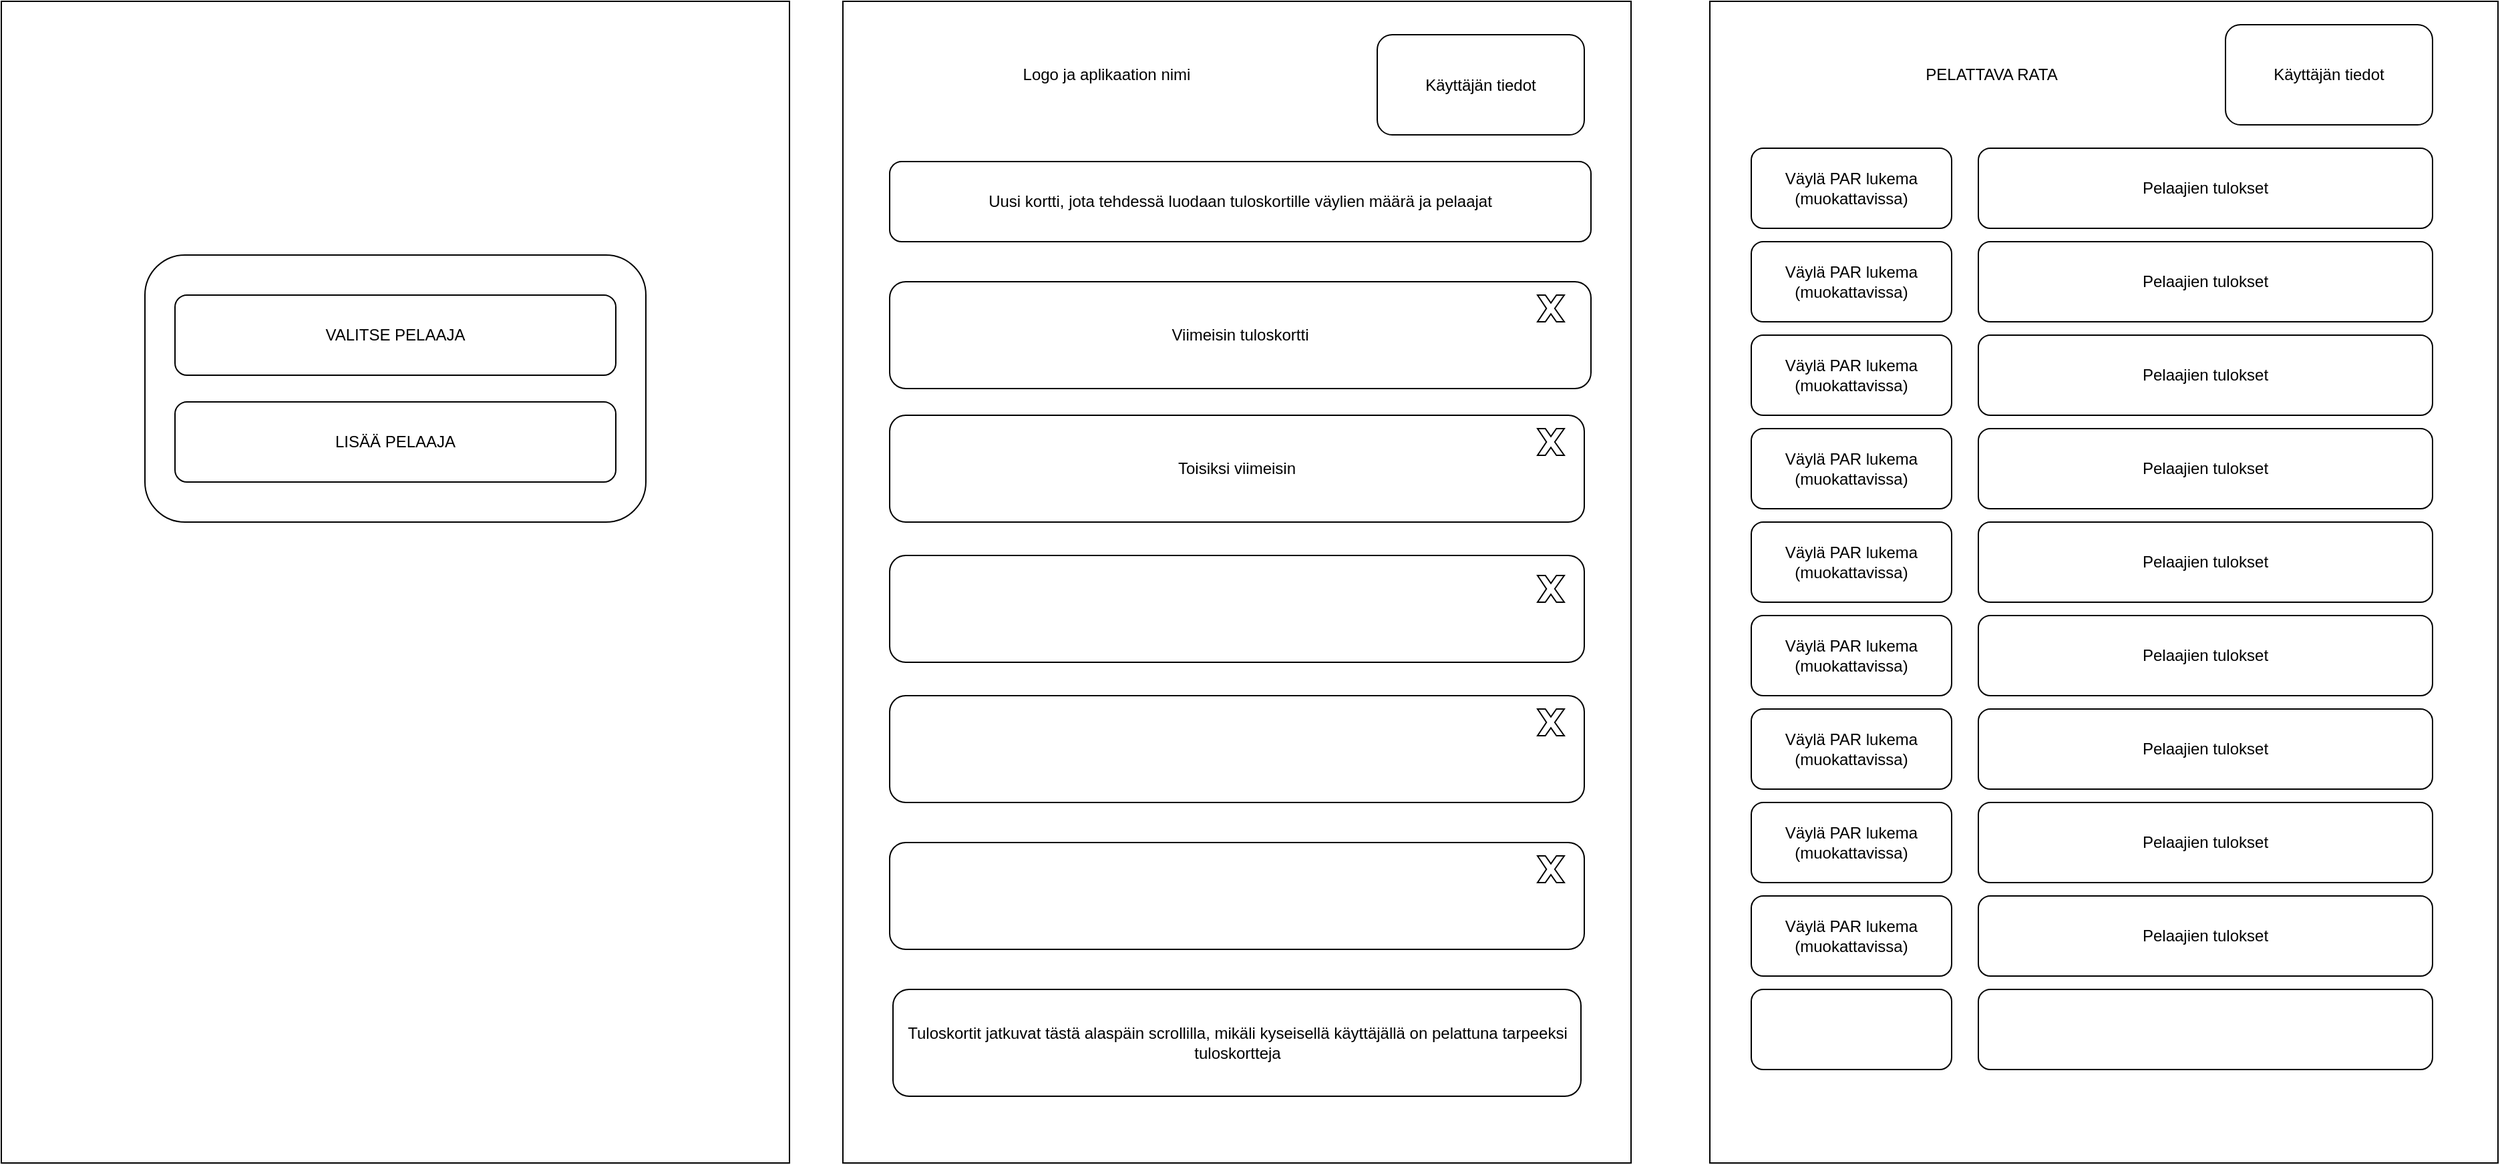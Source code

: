 <mxfile version="19.0.0" type="device"><diagram id="yzdWAdvqLpeKq6lkReew" name="Page-1"><mxGraphModel dx="3716" dy="1112" grid="1" gridSize="10" guides="1" tooltips="1" connect="1" arrows="1" fold="1" page="1" pageScale="1" pageWidth="827" pageHeight="1169" math="0" shadow="0"><root><mxCell id="0"/><mxCell id="1" parent="0"/><mxCell id="kBzCGSJK54JQsBDV2tEH-1" value="" style="rounded=0;whiteSpace=wrap;html=1;" vertex="1" parent="1"><mxGeometry x="-530" y="130" width="590" height="870" as="geometry"/></mxCell><mxCell id="kBzCGSJK54JQsBDV2tEH-8" value="Käyttäjän tiedot" style="rounded=1;whiteSpace=wrap;html=1;" vertex="1" parent="1"><mxGeometry x="-130" y="155" width="155" height="75" as="geometry"/></mxCell><mxCell id="kBzCGSJK54JQsBDV2tEH-9" value="Uusi kortti, jota tehdessä luodaan tuloskortille väylien määrä ja pelaajat" style="rounded=1;whiteSpace=wrap;html=1;" vertex="1" parent="1"><mxGeometry x="-495" y="250" width="525" height="60" as="geometry"/></mxCell><mxCell id="kBzCGSJK54JQsBDV2tEH-10" value="Viimeisin tuloskortti" style="rounded=1;whiteSpace=wrap;html=1;" vertex="1" parent="1"><mxGeometry x="-495" y="340" width="525" height="80" as="geometry"/></mxCell><mxCell id="kBzCGSJK54JQsBDV2tEH-11" value="Toisiksi viimeisin" style="rounded=1;whiteSpace=wrap;html=1;" vertex="1" parent="1"><mxGeometry x="-495" y="440" width="520" height="80" as="geometry"/></mxCell><mxCell id="kBzCGSJK54JQsBDV2tEH-12" value="" style="rounded=1;whiteSpace=wrap;html=1;" vertex="1" parent="1"><mxGeometry x="-495" y="545" width="520" height="80" as="geometry"/></mxCell><mxCell id="kBzCGSJK54JQsBDV2tEH-13" value="" style="rounded=1;whiteSpace=wrap;html=1;" vertex="1" parent="1"><mxGeometry x="-495" y="650" width="520" height="80" as="geometry"/></mxCell><mxCell id="kBzCGSJK54JQsBDV2tEH-14" value="" style="rounded=1;whiteSpace=wrap;html=1;" vertex="1" parent="1"><mxGeometry x="-495" y="760" width="520" height="80" as="geometry"/></mxCell><mxCell id="kBzCGSJK54JQsBDV2tEH-15" value="Tuloskortit jatkuvat tästä alaspäin scrollilla, mikäli kyseisellä käyttäjällä on pelattuna tarpeeksi tuloskortteja" style="rounded=1;whiteSpace=wrap;html=1;" vertex="1" parent="1"><mxGeometry x="-492.5" y="870" width="515" height="80" as="geometry"/></mxCell><mxCell id="kBzCGSJK54JQsBDV2tEH-17" value="" style="rounded=0;whiteSpace=wrap;html=1;" vertex="1" parent="1"><mxGeometry x="119" y="130" width="590" height="870" as="geometry"/></mxCell><mxCell id="kBzCGSJK54JQsBDV2tEH-20" value="" style="rounded=0;whiteSpace=wrap;html=1;" vertex="1" parent="1"><mxGeometry x="-1160" y="130" width="590" height="870" as="geometry"/></mxCell><mxCell id="kBzCGSJK54JQsBDV2tEH-22" value="" style="rounded=1;whiteSpace=wrap;html=1;" vertex="1" parent="1"><mxGeometry x="-1052.5" y="320" width="375" height="200" as="geometry"/></mxCell><mxCell id="kBzCGSJK54JQsBDV2tEH-27" value="Logo ja aplikaation nimi" style="text;html=1;strokeColor=none;fillColor=none;align=center;verticalAlign=middle;whiteSpace=wrap;rounded=0;" vertex="1" parent="1"><mxGeometry x="-420" y="170" width="175" height="30" as="geometry"/></mxCell><mxCell id="kBzCGSJK54JQsBDV2tEH-28" style="edgeStyle=orthogonalEdgeStyle;rounded=0;orthogonalLoop=1;jettySize=auto;html=1;exitX=0.5;exitY=1;exitDx=0;exitDy=0;" edge="1" parent="1" source="kBzCGSJK54JQsBDV2tEH-27" target="kBzCGSJK54JQsBDV2tEH-27"><mxGeometry relative="1" as="geometry"/></mxCell><mxCell id="kBzCGSJK54JQsBDV2tEH-29" value="Käyttäjän tiedot" style="rounded=1;whiteSpace=wrap;html=1;" vertex="1" parent="1"><mxGeometry x="505" y="147.5" width="155" height="75" as="geometry"/></mxCell><mxCell id="kBzCGSJK54JQsBDV2tEH-30" value="PELATTAVA RATA" style="text;html=1;strokeColor=none;fillColor=none;align=center;verticalAlign=middle;whiteSpace=wrap;rounded=0;" vertex="1" parent="1"><mxGeometry x="220" y="170" width="220" height="30" as="geometry"/></mxCell><mxCell id="kBzCGSJK54JQsBDV2tEH-35" value="Väylä PAR lukema (muokattavissa)" style="rounded=1;whiteSpace=wrap;html=1;" vertex="1" parent="1"><mxGeometry x="150" y="310" width="150" height="60" as="geometry"/></mxCell><mxCell id="kBzCGSJK54JQsBDV2tEH-36" value="Pelaajien tulokset" style="rounded=1;whiteSpace=wrap;html=1;" vertex="1" parent="1"><mxGeometry x="320" y="310" width="340" height="60" as="geometry"/></mxCell><mxCell id="kBzCGSJK54JQsBDV2tEH-37" value="Väylä PAR lukema (muokattavissa)" style="rounded=1;whiteSpace=wrap;html=1;" vertex="1" parent="1"><mxGeometry x="150" y="380" width="150" height="60" as="geometry"/></mxCell><mxCell id="kBzCGSJK54JQsBDV2tEH-38" value="Pelaajien tulokset" style="rounded=1;whiteSpace=wrap;html=1;" vertex="1" parent="1"><mxGeometry x="320" y="380" width="340" height="60" as="geometry"/></mxCell><mxCell id="kBzCGSJK54JQsBDV2tEH-39" value="Väylä PAR lukema (muokattavissa)" style="rounded=1;whiteSpace=wrap;html=1;" vertex="1" parent="1"><mxGeometry x="150" y="450" width="150" height="60" as="geometry"/></mxCell><mxCell id="kBzCGSJK54JQsBDV2tEH-40" value="Pelaajien tulokset" style="rounded=1;whiteSpace=wrap;html=1;" vertex="1" parent="1"><mxGeometry x="320" y="450" width="340" height="60" as="geometry"/></mxCell><mxCell id="kBzCGSJK54JQsBDV2tEH-41" value="Väylä PAR lukema (muokattavissa)" style="rounded=1;whiteSpace=wrap;html=1;" vertex="1" parent="1"><mxGeometry x="150" y="520" width="150" height="60" as="geometry"/></mxCell><mxCell id="kBzCGSJK54JQsBDV2tEH-42" value="Pelaajien tulokset" style="rounded=1;whiteSpace=wrap;html=1;" vertex="1" parent="1"><mxGeometry x="320" y="520" width="340" height="60" as="geometry"/></mxCell><mxCell id="kBzCGSJK54JQsBDV2tEH-43" value="Väylä PAR lukema (muokattavissa)" style="rounded=1;whiteSpace=wrap;html=1;" vertex="1" parent="1"><mxGeometry x="150" y="590" width="150" height="60" as="geometry"/></mxCell><mxCell id="kBzCGSJK54JQsBDV2tEH-44" value="Pelaajien tulokset" style="rounded=1;whiteSpace=wrap;html=1;" vertex="1" parent="1"><mxGeometry x="320" y="590" width="340" height="60" as="geometry"/></mxCell><mxCell id="kBzCGSJK54JQsBDV2tEH-45" value="Väylä PAR lukema (muokattavissa)" style="rounded=1;whiteSpace=wrap;html=1;" vertex="1" parent="1"><mxGeometry x="150" y="660" width="150" height="60" as="geometry"/></mxCell><mxCell id="kBzCGSJK54JQsBDV2tEH-46" value="Pelaajien tulokset" style="rounded=1;whiteSpace=wrap;html=1;" vertex="1" parent="1"><mxGeometry x="320" y="660" width="340" height="60" as="geometry"/></mxCell><mxCell id="kBzCGSJK54JQsBDV2tEH-47" value="Väylä PAR lukema (muokattavissa)" style="rounded=1;whiteSpace=wrap;html=1;" vertex="1" parent="1"><mxGeometry x="150" y="730" width="150" height="60" as="geometry"/></mxCell><mxCell id="kBzCGSJK54JQsBDV2tEH-48" value="Pelaajien tulokset" style="rounded=1;whiteSpace=wrap;html=1;" vertex="1" parent="1"><mxGeometry x="320" y="730" width="340" height="60" as="geometry"/></mxCell><mxCell id="kBzCGSJK54JQsBDV2tEH-49" value="Väylä PAR lukema (muokattavissa)" style="rounded=1;whiteSpace=wrap;html=1;" vertex="1" parent="1"><mxGeometry x="150" y="800" width="150" height="60" as="geometry"/></mxCell><mxCell id="kBzCGSJK54JQsBDV2tEH-50" value="Pelaajien tulokset" style="rounded=1;whiteSpace=wrap;html=1;" vertex="1" parent="1"><mxGeometry x="320" y="800" width="340" height="60" as="geometry"/></mxCell><mxCell id="kBzCGSJK54JQsBDV2tEH-51" value="" style="rounded=1;whiteSpace=wrap;html=1;" vertex="1" parent="1"><mxGeometry x="150" y="870" width="150" height="60" as="geometry"/></mxCell><mxCell id="kBzCGSJK54JQsBDV2tEH-52" value="" style="rounded=1;whiteSpace=wrap;html=1;" vertex="1" parent="1"><mxGeometry x="320" y="870" width="340" height="60" as="geometry"/></mxCell><mxCell id="kBzCGSJK54JQsBDV2tEH-54" value="Väylä PAR lukema (muokattavissa)" style="rounded=1;whiteSpace=wrap;html=1;" vertex="1" parent="1"><mxGeometry x="150" y="240" width="150" height="60" as="geometry"/></mxCell><mxCell id="kBzCGSJK54JQsBDV2tEH-55" value="Pelaajien tulokset" style="rounded=1;whiteSpace=wrap;html=1;" vertex="1" parent="1"><mxGeometry x="320" y="240" width="340" height="60" as="geometry"/></mxCell><mxCell id="kBzCGSJK54JQsBDV2tEH-56" value="VALITSE PELAAJA" style="rounded=1;whiteSpace=wrap;html=1;" vertex="1" parent="1"><mxGeometry x="-1030" y="350" width="330" height="60" as="geometry"/></mxCell><mxCell id="kBzCGSJK54JQsBDV2tEH-57" style="edgeStyle=orthogonalEdgeStyle;rounded=0;orthogonalLoop=1;jettySize=auto;html=1;exitX=0.5;exitY=1;exitDx=0;exitDy=0;" edge="1" parent="1" source="kBzCGSJK54JQsBDV2tEH-22" target="kBzCGSJK54JQsBDV2tEH-22"><mxGeometry relative="1" as="geometry"/></mxCell><mxCell id="kBzCGSJK54JQsBDV2tEH-58" value="LISÄÄ PELAAJA" style="rounded=1;whiteSpace=wrap;html=1;" vertex="1" parent="1"><mxGeometry x="-1030" y="430" width="330" height="60" as="geometry"/></mxCell><mxCell id="kBzCGSJK54JQsBDV2tEH-59" value="" style="verticalLabelPosition=bottom;verticalAlign=top;html=1;shape=mxgraph.basic.x" vertex="1" parent="1"><mxGeometry x="-10" y="350" width="20" height="20" as="geometry"/></mxCell><mxCell id="kBzCGSJK54JQsBDV2tEH-60" value="" style="verticalLabelPosition=bottom;verticalAlign=top;html=1;shape=mxgraph.basic.x" vertex="1" parent="1"><mxGeometry x="-10" y="450" width="20" height="20" as="geometry"/></mxCell><mxCell id="kBzCGSJK54JQsBDV2tEH-61" value="" style="verticalLabelPosition=bottom;verticalAlign=top;html=1;shape=mxgraph.basic.x" vertex="1" parent="1"><mxGeometry x="-10" y="560" width="20" height="20" as="geometry"/></mxCell><mxCell id="kBzCGSJK54JQsBDV2tEH-63" value="" style="verticalLabelPosition=bottom;verticalAlign=top;html=1;shape=mxgraph.basic.x" vertex="1" parent="1"><mxGeometry x="-10" y="660" width="20" height="20" as="geometry"/></mxCell><mxCell id="kBzCGSJK54JQsBDV2tEH-64" value="" style="verticalLabelPosition=bottom;verticalAlign=top;html=1;shape=mxgraph.basic.x" vertex="1" parent="1"><mxGeometry x="-10" y="770" width="20" height="20" as="geometry"/></mxCell></root></mxGraphModel></diagram></mxfile>
